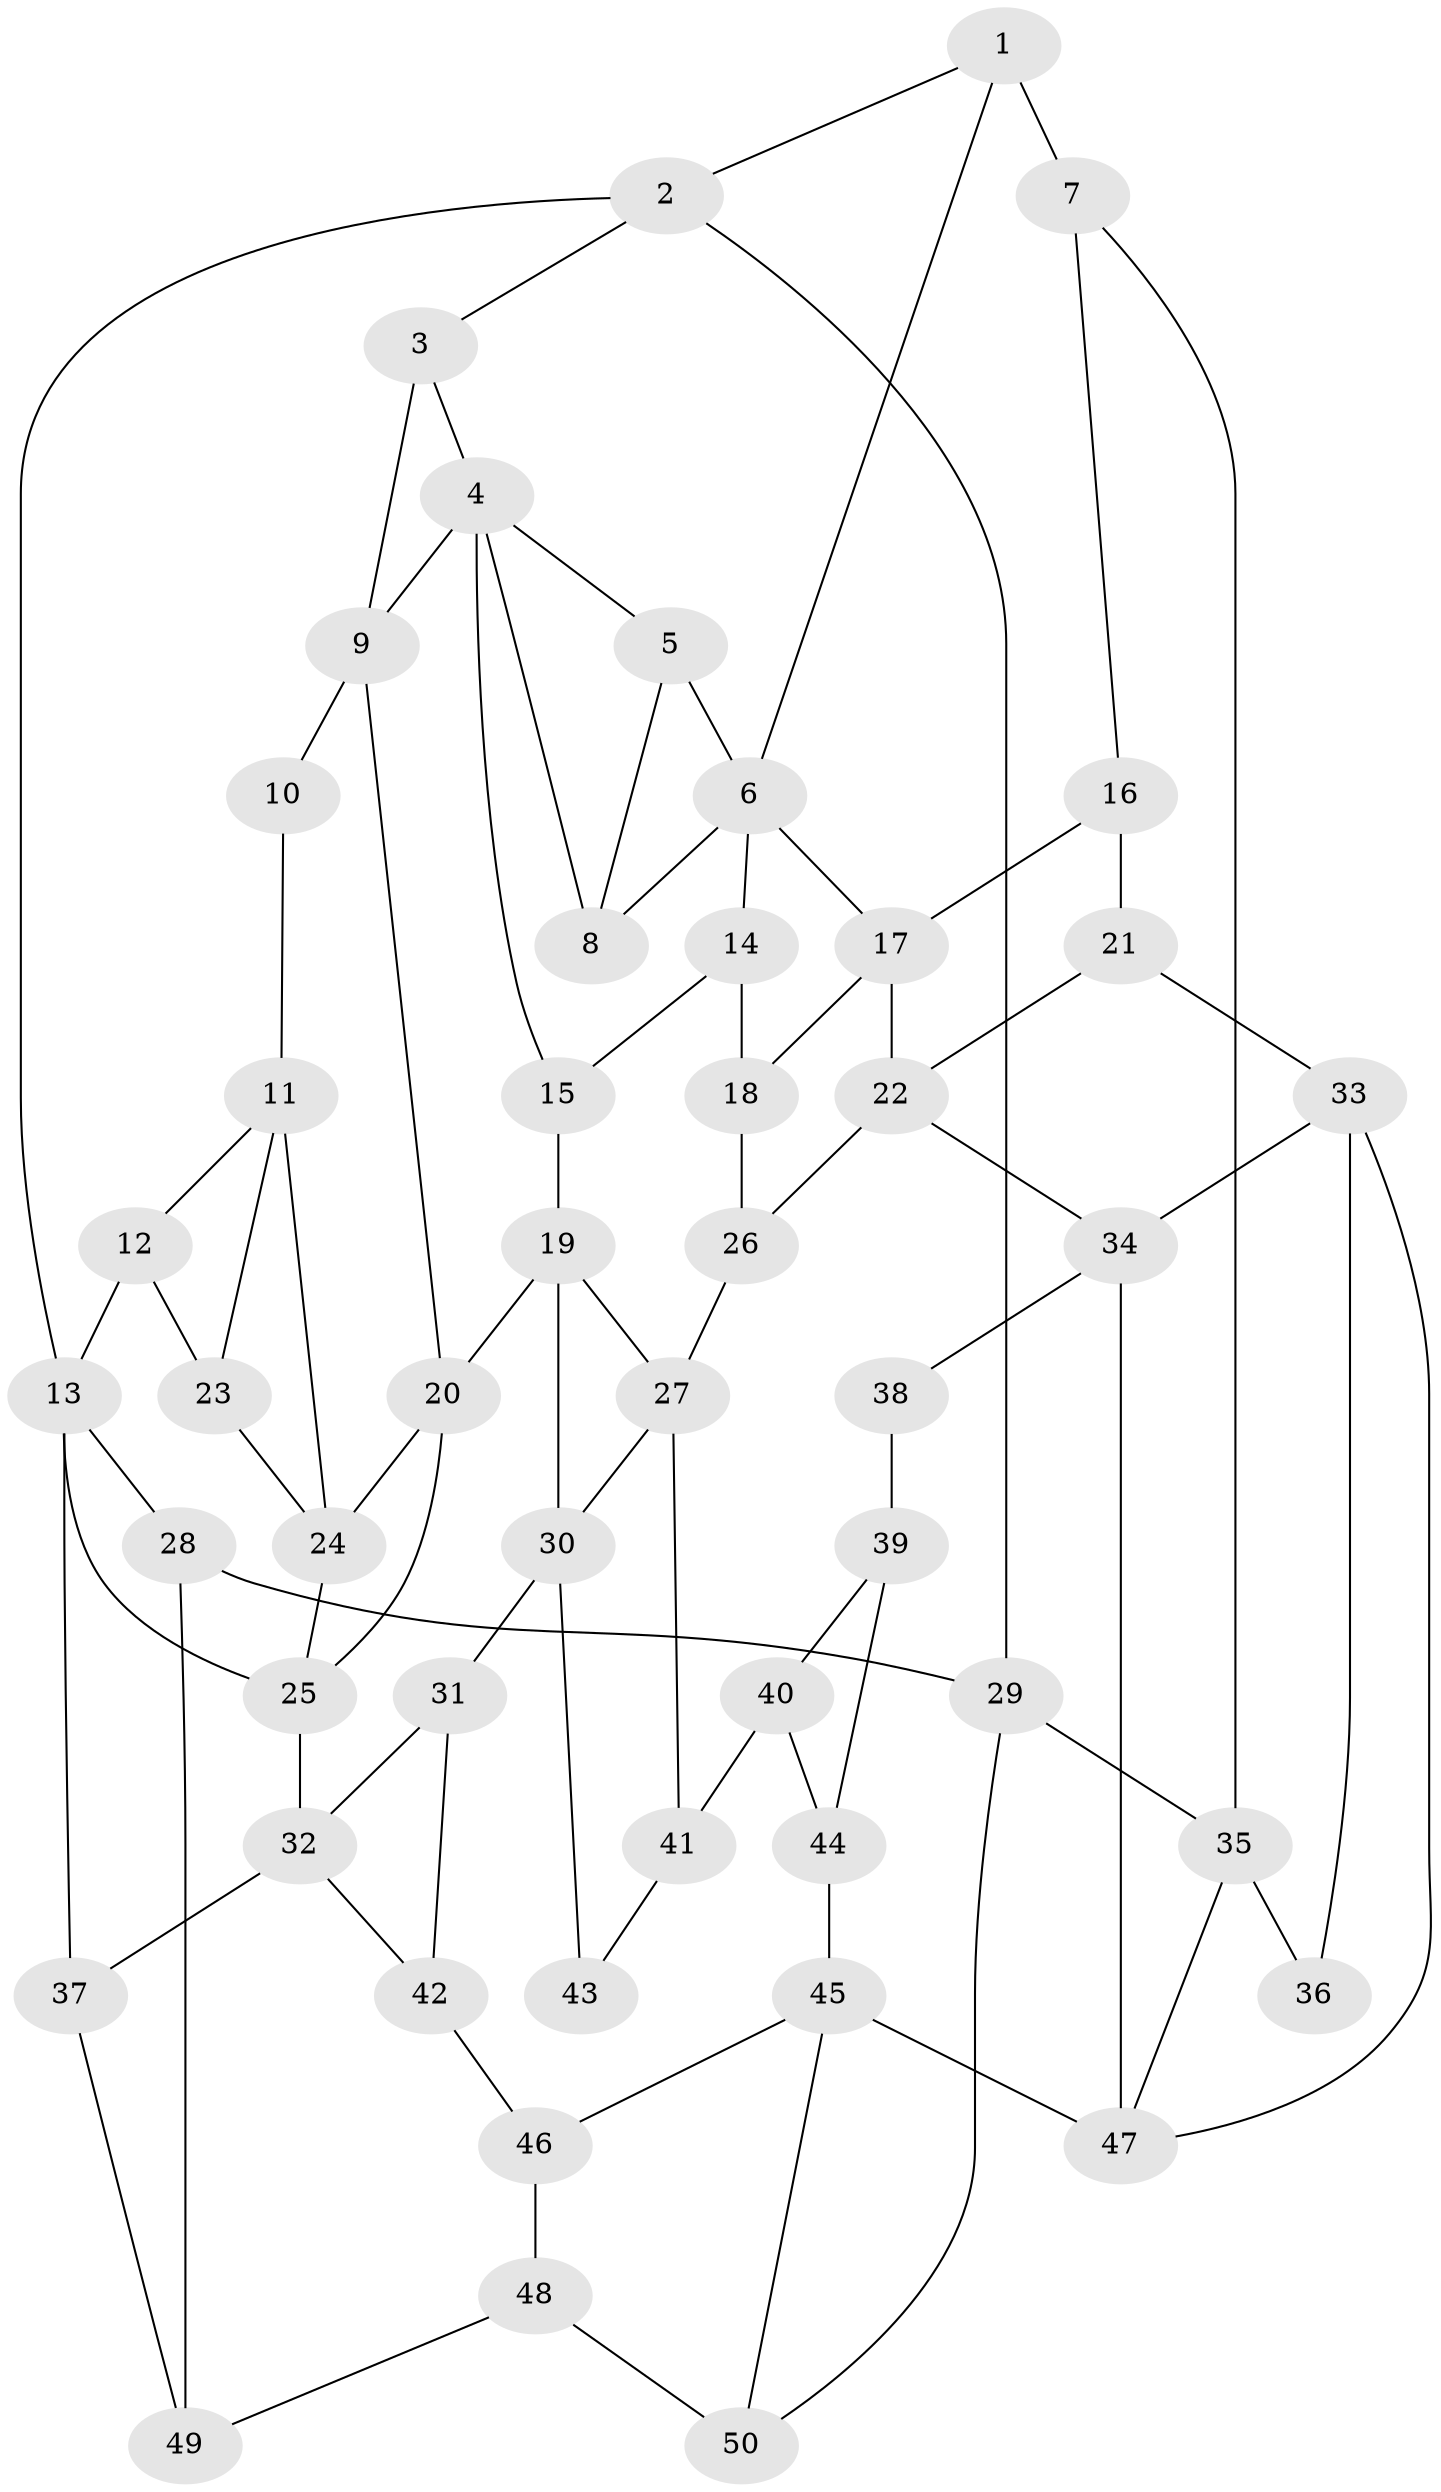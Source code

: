 // original degree distribution, {3: 0.016, 5: 0.592, 4: 0.208, 6: 0.184}
// Generated by graph-tools (version 1.1) at 2025/54/03/04/25 22:54:30]
// undirected, 50 vertices, 85 edges
graph export_dot {
  node [color=gray90,style=filled];
  1;
  2;
  3;
  4;
  5;
  6;
  7;
  8;
  9;
  10;
  11;
  12;
  13;
  14;
  15;
  16;
  17;
  18;
  19;
  20;
  21;
  22;
  23;
  24;
  25;
  26;
  27;
  28;
  29;
  30;
  31;
  32;
  33;
  34;
  35;
  36;
  37;
  38;
  39;
  40;
  41;
  42;
  43;
  44;
  45;
  46;
  47;
  48;
  49;
  50;
  1 -- 2 [weight=1.0];
  1 -- 6 [weight=1.0];
  1 -- 7 [weight=2.0];
  2 -- 3 [weight=1.0];
  2 -- 13 [weight=1.0];
  2 -- 29 [weight=1.0];
  3 -- 4 [weight=1.0];
  3 -- 9 [weight=2.0];
  4 -- 5 [weight=1.0];
  4 -- 8 [weight=1.0];
  4 -- 9 [weight=1.0];
  4 -- 15 [weight=2.0];
  5 -- 6 [weight=1.0];
  5 -- 8 [weight=2.0];
  6 -- 8 [weight=1.0];
  6 -- 14 [weight=1.0];
  6 -- 17 [weight=1.0];
  7 -- 16 [weight=1.0];
  7 -- 35 [weight=1.0];
  9 -- 10 [weight=2.0];
  9 -- 20 [weight=1.0];
  10 -- 11 [weight=2.0];
  11 -- 12 [weight=1.0];
  11 -- 23 [weight=2.0];
  11 -- 24 [weight=1.0];
  12 -- 13 [weight=1.0];
  12 -- 23 [weight=1.0];
  13 -- 25 [weight=1.0];
  13 -- 28 [weight=1.0];
  13 -- 37 [weight=1.0];
  14 -- 15 [weight=2.0];
  14 -- 18 [weight=2.0];
  15 -- 19 [weight=1.0];
  16 -- 17 [weight=1.0];
  16 -- 21 [weight=2.0];
  17 -- 18 [weight=2.0];
  17 -- 22 [weight=1.0];
  18 -- 26 [weight=2.0];
  19 -- 20 [weight=1.0];
  19 -- 27 [weight=1.0];
  19 -- 30 [weight=1.0];
  20 -- 24 [weight=1.0];
  20 -- 25 [weight=1.0];
  21 -- 22 [weight=1.0];
  21 -- 33 [weight=2.0];
  22 -- 26 [weight=1.0];
  22 -- 34 [weight=1.0];
  23 -- 24 [weight=3.0];
  24 -- 25 [weight=1.0];
  25 -- 32 [weight=2.0];
  26 -- 27 [weight=2.0];
  27 -- 30 [weight=1.0];
  27 -- 41 [weight=1.0];
  28 -- 29 [weight=1.0];
  28 -- 49 [weight=2.0];
  29 -- 35 [weight=1.0];
  29 -- 50 [weight=1.0];
  30 -- 31 [weight=2.0];
  30 -- 43 [weight=2.0];
  31 -- 32 [weight=1.0];
  31 -- 42 [weight=1.0];
  32 -- 37 [weight=2.0];
  32 -- 42 [weight=1.0];
  33 -- 34 [weight=1.0];
  33 -- 36 [weight=2.0];
  33 -- 47 [weight=1.0];
  34 -- 38 [weight=2.0];
  34 -- 47 [weight=1.0];
  35 -- 36 [weight=1.0];
  35 -- 47 [weight=1.0];
  37 -- 49 [weight=2.0];
  38 -- 39 [weight=1.0];
  39 -- 40 [weight=1.0];
  39 -- 44 [weight=1.0];
  40 -- 41 [weight=2.0];
  40 -- 44 [weight=3.0];
  41 -- 43 [weight=1.0];
  42 -- 46 [weight=1.0];
  44 -- 45 [weight=2.0];
  45 -- 46 [weight=1.0];
  45 -- 47 [weight=2.0];
  45 -- 50 [weight=1.0];
  46 -- 48 [weight=1.0];
  48 -- 49 [weight=2.0];
  48 -- 50 [weight=2.0];
}
